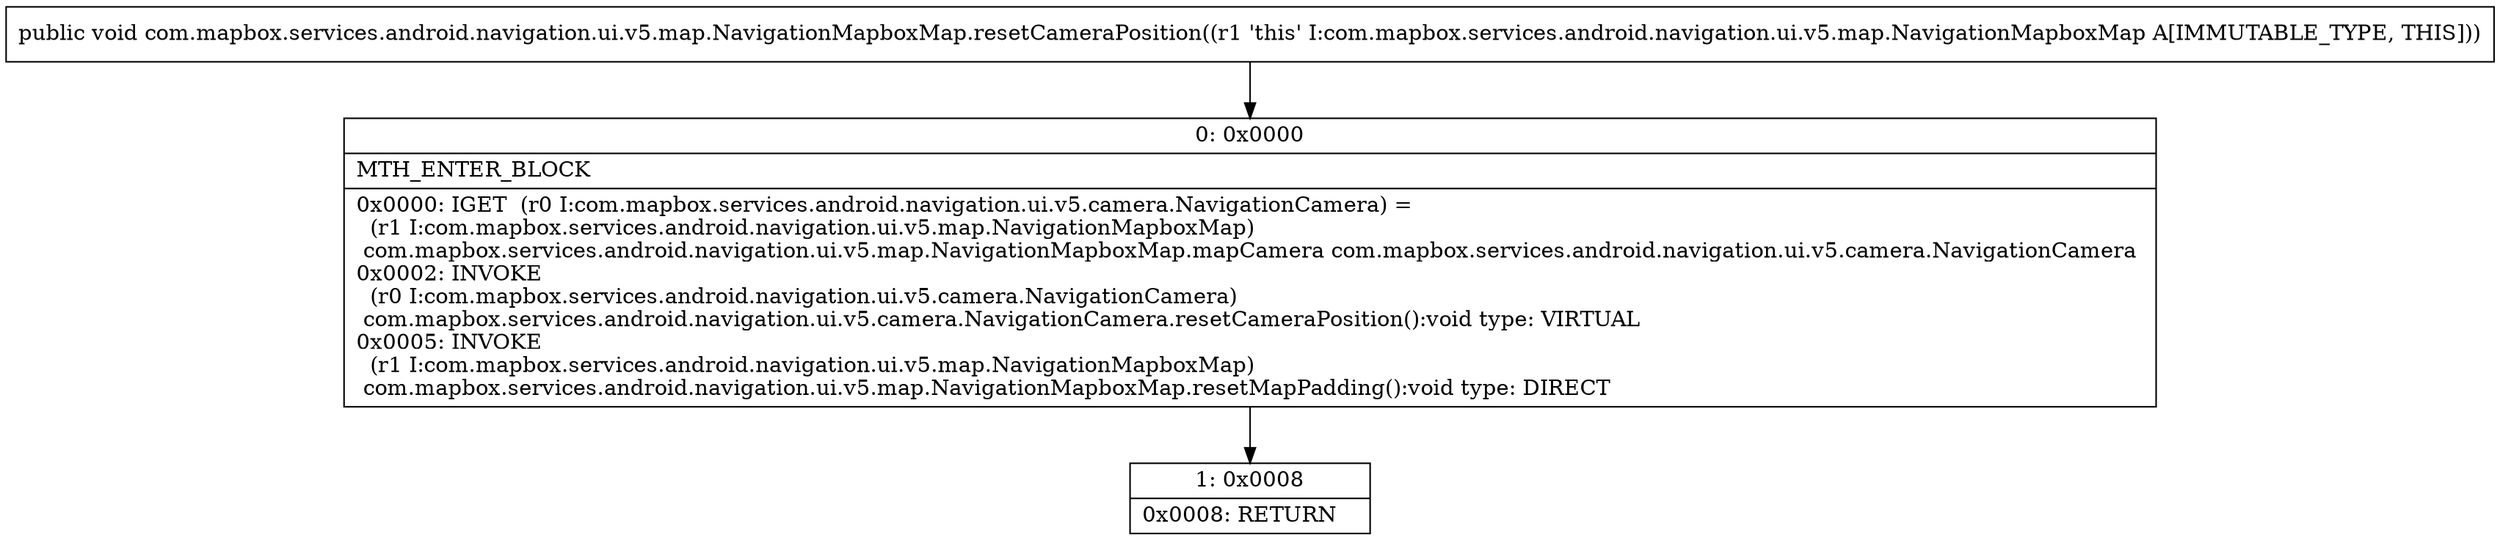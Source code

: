 digraph "CFG forcom.mapbox.services.android.navigation.ui.v5.map.NavigationMapboxMap.resetCameraPosition()V" {
Node_0 [shape=record,label="{0\:\ 0x0000|MTH_ENTER_BLOCK\l|0x0000: IGET  (r0 I:com.mapbox.services.android.navigation.ui.v5.camera.NavigationCamera) = \l  (r1 I:com.mapbox.services.android.navigation.ui.v5.map.NavigationMapboxMap)\l com.mapbox.services.android.navigation.ui.v5.map.NavigationMapboxMap.mapCamera com.mapbox.services.android.navigation.ui.v5.camera.NavigationCamera \l0x0002: INVOKE  \l  (r0 I:com.mapbox.services.android.navigation.ui.v5.camera.NavigationCamera)\l com.mapbox.services.android.navigation.ui.v5.camera.NavigationCamera.resetCameraPosition():void type: VIRTUAL \l0x0005: INVOKE  \l  (r1 I:com.mapbox.services.android.navigation.ui.v5.map.NavigationMapboxMap)\l com.mapbox.services.android.navigation.ui.v5.map.NavigationMapboxMap.resetMapPadding():void type: DIRECT \l}"];
Node_1 [shape=record,label="{1\:\ 0x0008|0x0008: RETURN   \l}"];
MethodNode[shape=record,label="{public void com.mapbox.services.android.navigation.ui.v5.map.NavigationMapboxMap.resetCameraPosition((r1 'this' I:com.mapbox.services.android.navigation.ui.v5.map.NavigationMapboxMap A[IMMUTABLE_TYPE, THIS])) }"];
MethodNode -> Node_0;
Node_0 -> Node_1;
}

